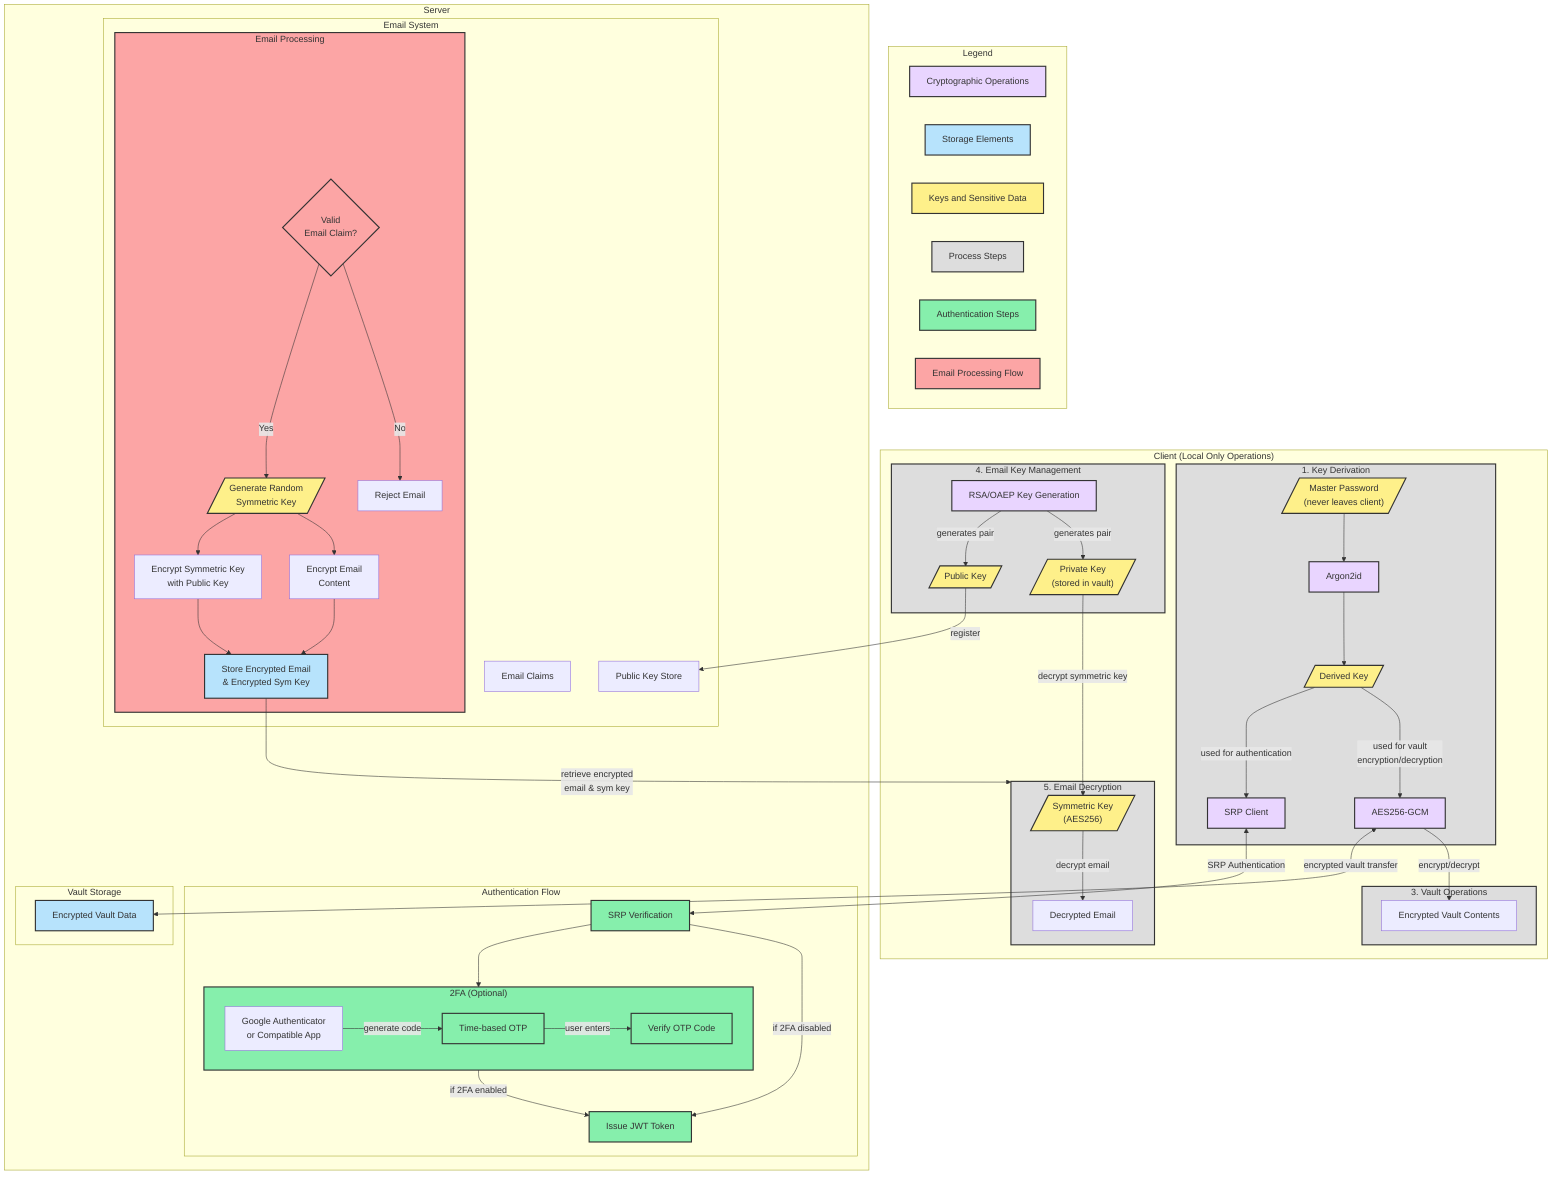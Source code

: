 %%{ init: { 'flowchart': { 'curve': 'basis' } } }%%
graph TB
    %% Legend
    subgraph Legend["Legend"]
        L_CRYPTO["Cryptographic Operations"]
        L_STORAGE["Storage Elements"]
        L_KEY["Keys and Sensitive Data"]
        L_PROCESS["Process Steps"]
        L_AUTH["Authentication Steps"]
        L_FLOW["Email Processing Flow"]
    end

    subgraph Client["Client (Local Only Operations)"]
        direction TB
        MP[/"Master Password\n(never leaves client)"/]

        subgraph KD["1. Key Derivation"]
            A2["Argon2id"]
            DK[/"Derived Key"/]
            MP --> A2
            A2 --> DK
            DK --> |"used for vault\nencryption/decryption"| AES
            DK --> |"used for authentication"| SRP_C
        end

        subgraph VE["3. Vault Operations"]
            AES["AES256-GCM"]
            VAULT["Encrypted Vault Contents"]
            AES --> |"encrypt/decrypt"| VAULT
        end

        subgraph KP["4. Email Key Management"]
            RSA["RSA/OAEP Key Generation"]
            PRK[/"Private Key\n(stored in vault)"/]
            PBK[/"Public Key"/]
            RSA --> |"generates pair"| PRK
            RSA --> |"generates pair"| PBK
        end

        subgraph ED["5. Email Decryption"]
            PRK --> |"decrypt symmetric key"| SK[/"Symmetric Key\n(AES256)"/]
            SK --> |"decrypt email"| DC["Decrypted Email"]
        end
    end

    subgraph Server["Server"]
        direction TB

        subgraph AUTH["Authentication Flow"]
            SRP_S["SRP Verification"]
            subgraph FA["2FA (Optional)"]
                TOTP["Time-based OTP"]
                GA["Google Authenticator\nor Compatible App"]
                VERIFY["Verify OTP Code"]
                GA --> |"generate code"| TOTP
                TOTP --> |"user enters"| VERIFY
            end
            JWT["Issue JWT Token"]
            SRP_S --> FA
            FA --> |"if 2FA enabled"| JWT
            SRP_S --> |"if 2FA disabled"| JWT
        end

        subgraph VS["Vault Storage"]
            EV["Encrypted Vault Data"]
        end

        subgraph ES["Email System"]
            EC["Email Claims"]
            PKS["Public Key Store"]

            subgraph EP["Email Processing"]
                CHECK{"Valid\nEmail Claim?"}
                REJECT["Reject Email"]
                ESK[/"Generate Random\nSymmetric Key"/]
                EE["Encrypt Email\nContent"]
                ESP["Encrypt Symmetric Key\nwith Public Key"]
                EST["Store Encrypted Email\n& Encrypted Sym Key"]

                CHECK --> |"No"| REJECT
                CHECK --> |"Yes"| ESK
                ESK --> EE
                ESK --> ESP
                EE --> EST
                ESP --> EST
            end
        end
    end

    %% Client-Server Interactions
    SRP_C["SRP Client"] <--> |"SRP Authentication"| SRP_S
    AES <--> |"encrypted vault transfer"| EV
    PBK --> |"register"| PKS
    EST --> |"retrieve encrypted\nemail & sym key"| ED

    %% Styling
    classDef process fill:#ddd,stroke:#333,stroke-width:2px
    classDef storage fill:#b7e3fc,stroke:#333,stroke-width:2px
    classDef key fill:#fef08a,stroke:#333,stroke-width:2px
    classDef crypto fill:#e9d5ff,stroke:#333,stroke-width:2px
    classDef auth fill:#86efac,stroke:#333,stroke-width:2px
    classDef flow fill:#fca5a5,stroke:#333,stroke-width:2px

    %% Apply styles to legend
    class L_CRYPTO crypto
    class L_STORAGE storage
    class L_KEY key
    class L_PROCESS process
    class L_AUTH auth
    class L_FLOW flow

    %% Apply styles to elements
    class A2,SRP_C,SRP_S,RSA,AES crypto
    class EV,EST storage
    class MP,DK,PRK,PBK,SK,ESK key
    class KD,VE,KP,ED process
    class SRP_S,FA,JWT,TOTP,VERIFY auth
    class CHECK,EP flow